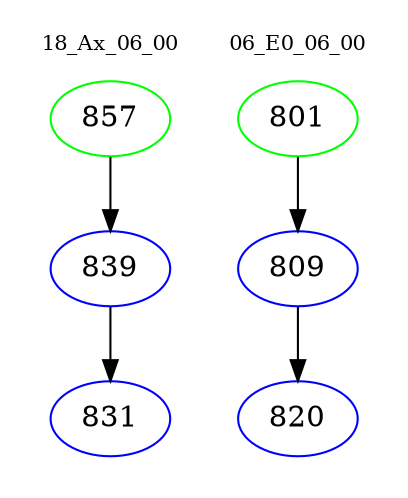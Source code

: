 digraph{
subgraph cluster_0 {
color = white
label = "18_Ax_06_00";
fontsize=10;
T0_857 [label="857", color="green"]
T0_857 -> T0_839 [color="black"]
T0_839 [label="839", color="blue"]
T0_839 -> T0_831 [color="black"]
T0_831 [label="831", color="blue"]
}
subgraph cluster_1 {
color = white
label = "06_E0_06_00";
fontsize=10;
T1_801 [label="801", color="green"]
T1_801 -> T1_809 [color="black"]
T1_809 [label="809", color="blue"]
T1_809 -> T1_820 [color="black"]
T1_820 [label="820", color="blue"]
}
}

